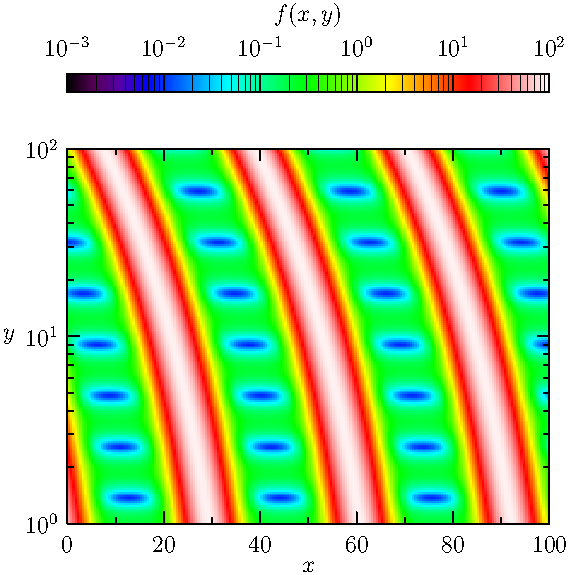 import graph;
import palette;

size(10cm,10cm,IgnoreAspect);

real f(real x, real y) {
  return 0.9*pow10(2*sin(x/5+2*y^0.25)) + 0.1*(1+cos(10*log(y)));
}

scale(Linear,Log,Log);

pen[] Palette=BWRainbow();

bounds range=image(f,Automatic,(0,1),(100,100),nx=200,Palette);

xaxis("$x$",BottomTop,LeftTicks,above=true);
yaxis("$y$",LeftRight,RightTicks,above=true);

palette("$f(x,y)$",range,(0,200),(100,250),Top,Palette,
        PaletteTicks(ptick=linewidth(0.5*linewidth())));

